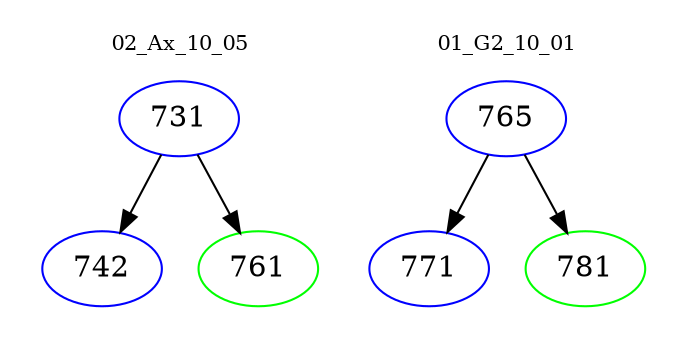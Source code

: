 digraph{
subgraph cluster_0 {
color = white
label = "02_Ax_10_05";
fontsize=10;
T0_731 [label="731", color="blue"]
T0_731 -> T0_742 [color="black"]
T0_742 [label="742", color="blue"]
T0_731 -> T0_761 [color="black"]
T0_761 [label="761", color="green"]
}
subgraph cluster_1 {
color = white
label = "01_G2_10_01";
fontsize=10;
T1_765 [label="765", color="blue"]
T1_765 -> T1_771 [color="black"]
T1_771 [label="771", color="blue"]
T1_765 -> T1_781 [color="black"]
T1_781 [label="781", color="green"]
}
}
